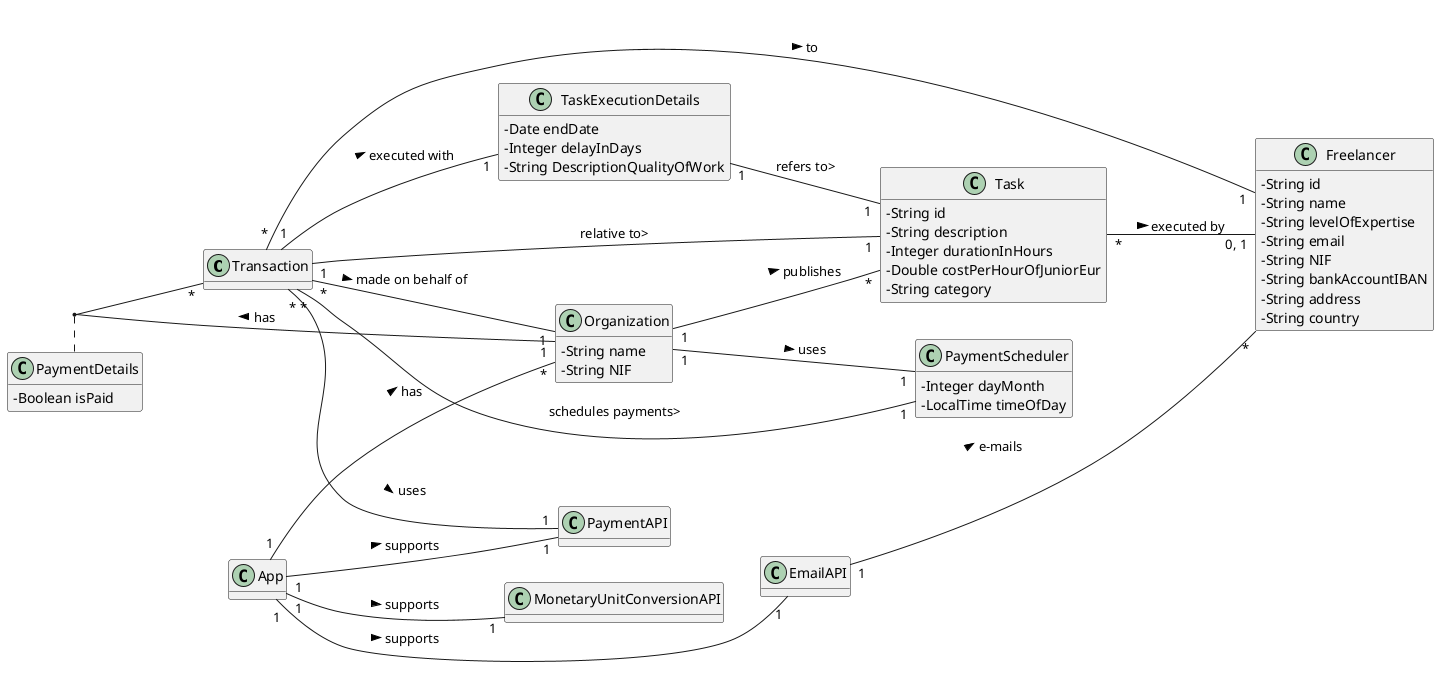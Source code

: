 @startuml MD

skinparam classAttributeIconSize 0
hide methods
left to right direction

class Transaction {

}

class PaymentScheduler {
        - Integer dayMonth
        - LocalTime timeOfDay
}

class Organization {
        - String name
        - String NIF
}

class TaskExecutionDetails {
        - Date endDate
        - Integer delayInDays
        - String DescriptionQualityOfWork
}

class App {

}

class Freelancer {
        - String id
        - String name
        - String levelOfExpertise
        - String email
        - String NIF
        - String bankAccountIBAN
        - String address
        - String country
}

class Task {
        - String id
        - String description
        - Integer durationInHours
        - Double costPerHourOfJuniorEur
        - String category
}

class PaymentDetails {
        - Boolean isPaid
}

Transaction                  "1" -- "1"      Task                      : relative to>
Transaction                  "*" -- "1"      Freelancer                : to >
Transaction                  "*" -- "1"      PaymentAPI                : uses >
Transaction                  "*" -- "1"      Organization              : made on behalf of >
Transaction                  "1" -- "1"      TaskExecutionDetails      : executed with >
TaskExecutionDetails         "1" -- "1"      Task                      : refers to>
PaymentScheduler             "1" -- "*"      Transaction               : schedules payments>
Organization                 "1" -- "1"      PaymentScheduler          : uses >
Organization                 "1" -- "*"      Task                      : publishes >
Organization                 "1" -- "*"      Transaction               : has >
Task                         "*" -- "0, 1"   Freelancer                : executed by >
App                          "1" -- "1"      MonetaryUnitConversionAPI : supports >
App                          "1" -- "*"      Organization              : has >
App                          "1" -- "1"      EmailAPI                  : supports >
App                          "1" -- "1"      PaymentAPI                : supports >
EmailAPI                     "1" -- "*"      Freelancer                : e-mails >
(Organization, Transaction)      ..          PaymentDetails


@enduml